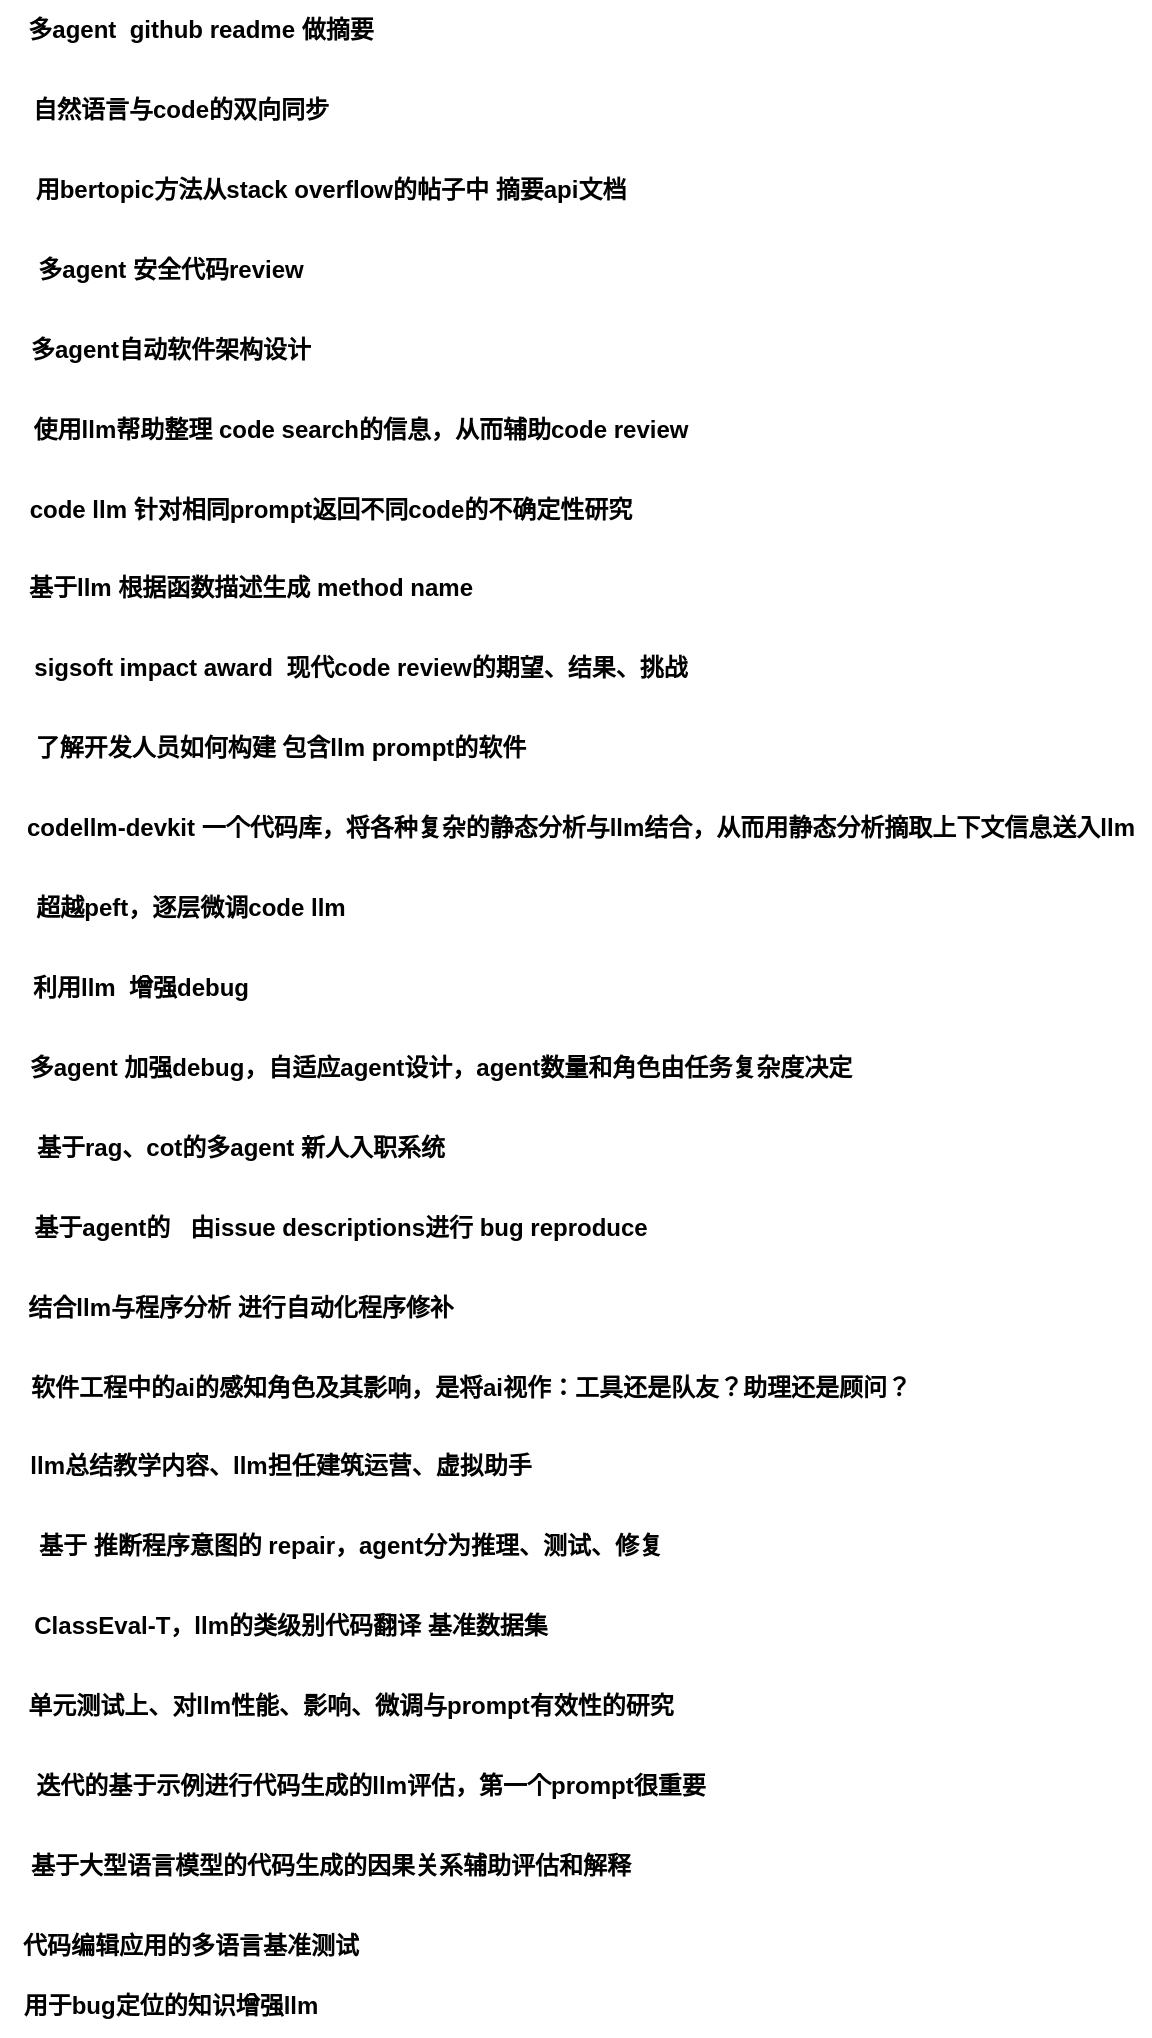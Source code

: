 <mxfile version="27.0.2" pages="4">
  <diagram name="第 1 页" id="URT6j8gl45Uz0jge5Giq">
    <mxGraphModel dx="2334" dy="518" grid="1" gridSize="10" guides="1" tooltips="1" connect="1" arrows="1" fold="1" page="1" pageScale="1" pageWidth="1654" pageHeight="2336" math="0" shadow="0">
      <root>
        <mxCell id="0" />
        <mxCell id="1" parent="0" />
        <mxCell id="Gufo-D4RydAcwqzmuS1q-1" value="&lt;b&gt;多agent&amp;nbsp; github readme 做摘要&lt;/b&gt;" style="text;html=1;align=center;verticalAlign=middle;resizable=0;points=[];autosize=1;strokeColor=none;fillColor=none;" vertex="1" parent="1">
          <mxGeometry x="-1360" y="240" width="190" height="30" as="geometry" />
        </mxCell>
        <mxCell id="BQhQ5aEvd39HQjGkQrqZ-5" value="&lt;b&gt;自然语言与code的双向同步&lt;/b&gt;" style="text;html=1;align=center;verticalAlign=middle;resizable=0;points=[];autosize=1;strokeColor=none;fillColor=none;" vertex="1" parent="1">
          <mxGeometry x="-1360" y="280" width="170" height="30" as="geometry" />
        </mxCell>
        <mxCell id="BQhQ5aEvd39HQjGkQrqZ-6" value="&lt;b&gt;用bertopic方法从stack overflow的帖子中 摘要api文档&lt;/b&gt;" style="text;html=1;align=center;verticalAlign=middle;resizable=0;points=[];autosize=1;strokeColor=none;fillColor=none;" vertex="1" parent="1">
          <mxGeometry x="-1360" y="320" width="320" height="30" as="geometry" />
        </mxCell>
        <mxCell id="BQhQ5aEvd39HQjGkQrqZ-7" value="&lt;b&gt;多agent 安全代码review&lt;/b&gt;" style="text;html=1;align=center;verticalAlign=middle;resizable=0;points=[];autosize=1;strokeColor=none;fillColor=none;" vertex="1" parent="1">
          <mxGeometry x="-1360" y="360" width="160" height="30" as="geometry" />
        </mxCell>
        <mxCell id="BQhQ5aEvd39HQjGkQrqZ-8" value="&lt;b&gt;多agent自动软件架构设计&lt;/b&gt;" style="text;html=1;align=center;verticalAlign=middle;resizable=0;points=[];autosize=1;strokeColor=none;fillColor=none;" vertex="1" parent="1">
          <mxGeometry x="-1360" y="400" width="160" height="30" as="geometry" />
        </mxCell>
        <mxCell id="BQhQ5aEvd39HQjGkQrqZ-9" value="&lt;b&gt;使用llm帮助整理 code search的信息，从而辅助code review&lt;/b&gt;" style="text;html=1;align=center;verticalAlign=middle;resizable=0;points=[];autosize=1;strokeColor=none;fillColor=none;" vertex="1" parent="1">
          <mxGeometry x="-1360" y="440" width="350" height="30" as="geometry" />
        </mxCell>
        <mxCell id="BQhQ5aEvd39HQjGkQrqZ-10" value="&lt;b&gt;code llm 针对相同prompt返回不同code的不确定性研究&lt;/b&gt;" style="text;html=1;align=center;verticalAlign=middle;resizable=0;points=[];autosize=1;strokeColor=none;fillColor=none;" vertex="1" parent="1">
          <mxGeometry x="-1360" y="480" width="320" height="30" as="geometry" />
        </mxCell>
        <mxCell id="BQhQ5aEvd39HQjGkQrqZ-11" value="&lt;b&gt;基于llm 根据函数描述生成 method name&lt;/b&gt;" style="text;html=1;align=center;verticalAlign=middle;resizable=0;points=[];autosize=1;strokeColor=none;fillColor=none;" vertex="1" parent="1">
          <mxGeometry x="-1360" y="519" width="240" height="30" as="geometry" />
        </mxCell>
        <mxCell id="BQhQ5aEvd39HQjGkQrqZ-12" value="&lt;b&gt;sigsoft impact award&amp;nbsp; 现代code review的期望、结果、挑战&lt;/b&gt;" style="text;html=1;align=center;verticalAlign=middle;resizable=0;points=[];autosize=1;strokeColor=none;fillColor=none;" vertex="1" parent="1">
          <mxGeometry x="-1360" y="559" width="350" height="30" as="geometry" />
        </mxCell>
        <mxCell id="BQhQ5aEvd39HQjGkQrqZ-13" value="&lt;b&gt;了解开发人员如何构建 包含llm prompt的软件&lt;/b&gt;" style="text;html=1;align=center;verticalAlign=middle;resizable=0;points=[];autosize=1;strokeColor=none;fillColor=none;" vertex="1" parent="1">
          <mxGeometry x="-1360" y="599" width="270" height="30" as="geometry" />
        </mxCell>
        <mxCell id="BQhQ5aEvd39HQjGkQrqZ-14" value="&lt;b&gt;codellm-devkit 一个代码库，将各种复杂的静态分析与llm结合，从而用静态分析摘取上下文信息送入llm&lt;/b&gt;" style="text;html=1;align=center;verticalAlign=middle;resizable=0;points=[];autosize=1;strokeColor=none;fillColor=none;" vertex="1" parent="1">
          <mxGeometry x="-1360" y="639" width="570" height="30" as="geometry" />
        </mxCell>
        <mxCell id="BQhQ5aEvd39HQjGkQrqZ-15" value="&lt;b&gt;超越peft，逐层微调code llm&lt;/b&gt;" style="text;html=1;align=center;verticalAlign=middle;resizable=0;points=[];autosize=1;strokeColor=none;fillColor=none;" vertex="1" parent="1">
          <mxGeometry x="-1360" y="679" width="180" height="30" as="geometry" />
        </mxCell>
        <mxCell id="BQhQ5aEvd39HQjGkQrqZ-16" value="&lt;b&gt;利用llm&amp;nbsp; 增强debug&lt;/b&gt;" style="text;html=1;align=center;verticalAlign=middle;resizable=0;points=[];autosize=1;strokeColor=none;fillColor=none;" vertex="1" parent="1">
          <mxGeometry x="-1360" y="719" width="130" height="30" as="geometry" />
        </mxCell>
        <mxCell id="BQhQ5aEvd39HQjGkQrqZ-17" value="&lt;b&gt;多agent 加强debug，自适应agent设计，agent数量和角色由任务复杂度决定&lt;/b&gt;" style="text;html=1;align=center;verticalAlign=middle;resizable=0;points=[];autosize=1;strokeColor=none;fillColor=none;" vertex="1" parent="1">
          <mxGeometry x="-1360" y="759" width="430" height="30" as="geometry" />
        </mxCell>
        <mxCell id="BQhQ5aEvd39HQjGkQrqZ-18" value="&lt;b&gt;基于rag、cot的多agent 新人入职系统&lt;/b&gt;" style="text;html=1;align=center;verticalAlign=middle;resizable=0;points=[];autosize=1;strokeColor=none;fillColor=none;" vertex="1" parent="1">
          <mxGeometry x="-1360" y="799" width="230" height="30" as="geometry" />
        </mxCell>
        <mxCell id="BQhQ5aEvd39HQjGkQrqZ-20" value="&lt;b&gt;基于agent的&amp;nbsp; &amp;nbsp;由issue descriptions进行 bug reproduce&lt;/b&gt;" style="text;html=1;align=center;verticalAlign=middle;resizable=0;points=[];autosize=1;strokeColor=none;fillColor=none;" vertex="1" parent="1">
          <mxGeometry x="-1360" y="839" width="330" height="30" as="geometry" />
        </mxCell>
        <mxCell id="BQhQ5aEvd39HQjGkQrqZ-21" value="&lt;b&gt;结合llm与程序分析 进行自动化程序修补&lt;/b&gt;" style="text;html=1;align=center;verticalAlign=middle;resizable=0;points=[];autosize=1;strokeColor=none;fillColor=none;" vertex="1" parent="1">
          <mxGeometry x="-1360" y="879" width="230" height="30" as="geometry" />
        </mxCell>
        <mxCell id="BQhQ5aEvd39HQjGkQrqZ-22" value="&lt;b&gt;软件工程中的ai的感知角色及其影响，是将ai视作：工具还是队友？助理还是顾问？&lt;/b&gt;" style="text;html=1;align=center;verticalAlign=middle;resizable=0;points=[];autosize=1;strokeColor=none;fillColor=none;" vertex="1" parent="1">
          <mxGeometry x="-1360" y="919" width="460" height="30" as="geometry" />
        </mxCell>
        <mxCell id="BQhQ5aEvd39HQjGkQrqZ-24" value="&lt;b&gt;llm总结教学内容、llm担任建筑运营、虚拟助手&lt;/b&gt;" style="text;html=1;align=center;verticalAlign=middle;resizable=0;points=[];autosize=1;strokeColor=none;fillColor=none;" vertex="1" parent="1">
          <mxGeometry x="-1360" y="958" width="270" height="30" as="geometry" />
        </mxCell>
        <mxCell id="BQhQ5aEvd39HQjGkQrqZ-25" value="&lt;b&gt;基于 推断程序意图的 repair，agent分为推理、测试、修复&lt;/b&gt;" style="text;html=1;align=center;verticalAlign=middle;resizable=0;points=[];autosize=1;strokeColor=none;fillColor=none;" vertex="1" parent="1">
          <mxGeometry x="-1360" y="998" width="340" height="30" as="geometry" />
        </mxCell>
        <mxCell id="BQhQ5aEvd39HQjGkQrqZ-26" value="&lt;b&gt;ClassEval-T，llm的类级别代码翻译 基准数据集&lt;/b&gt;" style="text;html=1;align=center;verticalAlign=middle;resizable=0;points=[];autosize=1;strokeColor=none;fillColor=none;" vertex="1" parent="1">
          <mxGeometry x="-1360" y="1038" width="280" height="30" as="geometry" />
        </mxCell>
        <mxCell id="BQhQ5aEvd39HQjGkQrqZ-28" value="&lt;b&gt;单元测试上、对llm性能、影响、微调与prompt有效性的研究&lt;/b&gt;" style="text;html=1;align=center;verticalAlign=middle;resizable=0;points=[];autosize=1;strokeColor=none;fillColor=none;" vertex="1" parent="1">
          <mxGeometry x="-1360" y="1078" width="340" height="30" as="geometry" />
        </mxCell>
        <mxCell id="BQhQ5aEvd39HQjGkQrqZ-29" value="&lt;b&gt;迭代的基于示例进行代码生成的llm评估，第一个prompt很重要&lt;/b&gt;" style="text;html=1;align=center;verticalAlign=middle;resizable=0;points=[];autosize=1;strokeColor=none;fillColor=none;" vertex="1" parent="1">
          <mxGeometry x="-1360" y="1118" width="360" height="30" as="geometry" />
        </mxCell>
        <mxCell id="BQhQ5aEvd39HQjGkQrqZ-31" value="&lt;b&gt;基于大型语言模型的代码生成的因果关系辅助评估和解释&lt;/b&gt;" style="text;html=1;align=center;verticalAlign=middle;resizable=0;points=[];autosize=1;strokeColor=none;fillColor=none;" vertex="1" parent="1">
          <mxGeometry x="-1360" y="1158" width="320" height="30" as="geometry" />
        </mxCell>
        <mxCell id="BQhQ5aEvd39HQjGkQrqZ-34" value="&lt;b&gt;代码编辑应用的多语言基准测试&lt;/b&gt;" style="text;html=1;align=center;verticalAlign=middle;resizable=0;points=[];autosize=1;strokeColor=none;fillColor=none;fontFamily=Helvetica;fontSize=12;fontColor=default;" vertex="1" parent="1">
          <mxGeometry x="-1365" y="1198" width="190" height="30" as="geometry" />
        </mxCell>
        <mxCell id="lHpjMCoDcxJbwfLNSjg6-1" value="&lt;b&gt;用于bug定位的知识增强llm&lt;/b&gt;" style="text;html=1;align=center;verticalAlign=middle;resizable=0;points=[];autosize=1;strokeColor=none;fillColor=none;fontFamily=Helvetica;fontSize=12;fontColor=default;" vertex="1" parent="1">
          <mxGeometry x="-1365" y="1228" width="170" height="30" as="geometry" />
        </mxCell>
      </root>
    </mxGraphModel>
  </diagram>
  <diagram id="XjUBuHKHPR50wp-2Bim8" name="第 2 页">
    <mxGraphModel dx="2402" dy="570" grid="1" gridSize="10" guides="1" tooltips="1" connect="1" arrows="1" fold="1" page="1" pageScale="1" pageWidth="1654" pageHeight="2336" math="0" shadow="0">
      <root>
        <mxCell id="0" />
        <mxCell id="1" parent="0" />
        <mxCell id="SJVF8KnVz2PobAMfyVqW-1" value="&lt;b&gt;多agent&amp;nbsp; github readme 做摘要&lt;/b&gt;" style="text;html=1;align=center;verticalAlign=middle;resizable=0;points=[];autosize=1;strokeColor=none;fillColor=none;" vertex="1" parent="1">
          <mxGeometry x="-1360" y="240" width="190" height="30" as="geometry" />
        </mxCell>
        <mxCell id="SJVF8KnVz2PobAMfyVqW-2" value="&lt;b&gt;自然语言与code的双向同步&lt;/b&gt;" style="text;html=1;align=center;verticalAlign=middle;resizable=0;points=[];autosize=1;strokeColor=none;fillColor=none;" vertex="1" parent="1">
          <mxGeometry x="-1360" y="280" width="170" height="30" as="geometry" />
        </mxCell>
        <mxCell id="SJVF8KnVz2PobAMfyVqW-3" value="&lt;b&gt;用bertopic方法从stack overflow的帖子中 摘要api文档&lt;/b&gt;" style="text;html=1;align=center;verticalAlign=middle;resizable=0;points=[];autosize=1;strokeColor=none;fillColor=none;" vertex="1" parent="1">
          <mxGeometry x="-1360" y="320" width="320" height="30" as="geometry" />
        </mxCell>
        <mxCell id="SJVF8KnVz2PobAMfyVqW-4" value="&lt;b&gt;多agent 安全代码review&lt;/b&gt;" style="text;html=1;align=center;verticalAlign=middle;resizable=0;points=[];autosize=1;strokeColor=none;fillColor=none;" vertex="1" parent="1">
          <mxGeometry x="-1360" y="360" width="160" height="30" as="geometry" />
        </mxCell>
        <mxCell id="SJVF8KnVz2PobAMfyVqW-5" value="&lt;b&gt;多agent自动软件架构设计&lt;/b&gt;" style="text;html=1;align=center;verticalAlign=middle;resizable=0;points=[];autosize=1;strokeColor=none;fillColor=none;" vertex="1" parent="1">
          <mxGeometry x="-1360" y="400" width="160" height="30" as="geometry" />
        </mxCell>
        <mxCell id="SJVF8KnVz2PobAMfyVqW-6" value="&lt;b&gt;使用llm帮助整理 code search的信息，从而辅助code review&lt;/b&gt;" style="text;html=1;align=center;verticalAlign=middle;resizable=0;points=[];autosize=1;strokeColor=none;fillColor=none;" vertex="1" parent="1">
          <mxGeometry x="-1360" y="440" width="350" height="30" as="geometry" />
        </mxCell>
        <mxCell id="SJVF8KnVz2PobAMfyVqW-7" value="&lt;b&gt;code llm 针对相同prompt返回不同code的不确定性研究&lt;/b&gt;" style="text;html=1;align=center;verticalAlign=middle;resizable=0;points=[];autosize=1;strokeColor=none;fillColor=none;" vertex="1" parent="1">
          <mxGeometry x="-1360" y="480" width="320" height="30" as="geometry" />
        </mxCell>
        <mxCell id="SJVF8KnVz2PobAMfyVqW-8" value="&lt;b&gt;基于llm 根据函数描述生成 method name&lt;/b&gt;" style="text;html=1;align=center;verticalAlign=middle;resizable=0;points=[];autosize=1;strokeColor=none;fillColor=none;" vertex="1" parent="1">
          <mxGeometry x="-1360" y="519" width="240" height="30" as="geometry" />
        </mxCell>
        <mxCell id="SJVF8KnVz2PobAMfyVqW-9" value="&lt;b&gt;sigsoft impact award&amp;nbsp; 现代code review的期望、结果、挑战&lt;/b&gt;" style="text;html=1;align=center;verticalAlign=middle;resizable=0;points=[];autosize=1;strokeColor=none;fillColor=none;" vertex="1" parent="1">
          <mxGeometry x="-1360" y="559" width="350" height="30" as="geometry" />
        </mxCell>
        <mxCell id="SJVF8KnVz2PobAMfyVqW-10" value="&lt;b&gt;了解开发人员如何构建 包含llm prompt的软件&lt;/b&gt;" style="text;html=1;align=center;verticalAlign=middle;resizable=0;points=[];autosize=1;strokeColor=none;fillColor=none;" vertex="1" parent="1">
          <mxGeometry x="-1360" y="599" width="270" height="30" as="geometry" />
        </mxCell>
        <mxCell id="SJVF8KnVz2PobAMfyVqW-11" value="&lt;b&gt;codellm-devkit 一个代码库，将各种复杂的静态分析与llm结合，从而用静态分析摘取上下文信息送入llm&lt;/b&gt;" style="text;html=1;align=center;verticalAlign=middle;resizable=0;points=[];autosize=1;strokeColor=none;fillColor=none;" vertex="1" parent="1">
          <mxGeometry x="-1360" y="639" width="570" height="30" as="geometry" />
        </mxCell>
        <mxCell id="SJVF8KnVz2PobAMfyVqW-12" value="&lt;b&gt;超越peft，逐层微调code llm&lt;/b&gt;" style="text;html=1;align=center;verticalAlign=middle;resizable=0;points=[];autosize=1;strokeColor=none;fillColor=none;" vertex="1" parent="1">
          <mxGeometry x="-1360" y="679" width="180" height="30" as="geometry" />
        </mxCell>
        <mxCell id="SJVF8KnVz2PobAMfyVqW-13" value="&lt;b&gt;利用llm&amp;nbsp; 增强debug&lt;/b&gt;" style="text;html=1;align=center;verticalAlign=middle;resizable=0;points=[];autosize=1;strokeColor=none;fillColor=none;" vertex="1" parent="1">
          <mxGeometry x="-1360" y="719" width="130" height="30" as="geometry" />
        </mxCell>
        <mxCell id="SJVF8KnVz2PobAMfyVqW-14" value="&lt;b&gt;多agent 加强debug，自适应agent设计，agent数量和角色由任务复杂度决定&lt;/b&gt;" style="text;html=1;align=center;verticalAlign=middle;resizable=0;points=[];autosize=1;strokeColor=none;fillColor=none;" vertex="1" parent="1">
          <mxGeometry x="-1360" y="759" width="430" height="30" as="geometry" />
        </mxCell>
        <mxCell id="SJVF8KnVz2PobAMfyVqW-15" value="&lt;b&gt;基于rag、cot的多agent 新人入职系统&lt;/b&gt;" style="text;html=1;align=center;verticalAlign=middle;resizable=0;points=[];autosize=1;strokeColor=none;fillColor=none;" vertex="1" parent="1">
          <mxGeometry x="-1360" y="799" width="230" height="30" as="geometry" />
        </mxCell>
        <mxCell id="SJVF8KnVz2PobAMfyVqW-16" value="&lt;b&gt;基于agent的&amp;nbsp; &amp;nbsp;由issue descriptions进行 bug reproduce&lt;/b&gt;" style="text;html=1;align=center;verticalAlign=middle;resizable=0;points=[];autosize=1;strokeColor=none;fillColor=none;" vertex="1" parent="1">
          <mxGeometry x="-1360" y="839" width="330" height="30" as="geometry" />
        </mxCell>
        <mxCell id="SJVF8KnVz2PobAMfyVqW-17" value="&lt;b&gt;结合llm与程序分析 进行自动化程序修补&lt;/b&gt;" style="text;html=1;align=center;verticalAlign=middle;resizable=0;points=[];autosize=1;strokeColor=none;fillColor=none;" vertex="1" parent="1">
          <mxGeometry x="-1360" y="879" width="230" height="30" as="geometry" />
        </mxCell>
        <mxCell id="SJVF8KnVz2PobAMfyVqW-18" value="&lt;b&gt;软件工程中的ai的感知角色及其影响，是将ai视作：工具还是队友？助理还是顾问？&lt;/b&gt;" style="text;html=1;align=center;verticalAlign=middle;resizable=0;points=[];autosize=1;strokeColor=none;fillColor=none;" vertex="1" parent="1">
          <mxGeometry x="-1360" y="919" width="460" height="30" as="geometry" />
        </mxCell>
        <mxCell id="SJVF8KnVz2PobAMfyVqW-19" value="&lt;b&gt;llm总结教学内容、llm担任建筑运营、虚拟助手&lt;/b&gt;" style="text;html=1;align=center;verticalAlign=middle;resizable=0;points=[];autosize=1;strokeColor=none;fillColor=none;" vertex="1" parent="1">
          <mxGeometry x="-1360" y="958" width="270" height="30" as="geometry" />
        </mxCell>
        <mxCell id="SJVF8KnVz2PobAMfyVqW-20" value="&lt;b&gt;基于 推断程序意图的 repair，agent分为推理、测试、修复&lt;/b&gt;" style="text;html=1;align=center;verticalAlign=middle;resizable=0;points=[];autosize=1;strokeColor=none;fillColor=none;" vertex="1" parent="1">
          <mxGeometry x="-1360" y="998" width="340" height="30" as="geometry" />
        </mxCell>
        <mxCell id="SJVF8KnVz2PobAMfyVqW-21" value="&lt;b&gt;ClassEval-T，llm的类级别代码翻译 基准数据集&lt;/b&gt;" style="text;html=1;align=center;verticalAlign=middle;resizable=0;points=[];autosize=1;strokeColor=none;fillColor=none;" vertex="1" parent="1">
          <mxGeometry x="-1360" y="1038" width="280" height="30" as="geometry" />
        </mxCell>
        <mxCell id="SJVF8KnVz2PobAMfyVqW-22" value="&lt;b&gt;单元测试上、对llm性能、影响、微调与prompt有效性的研究&lt;/b&gt;" style="text;html=1;align=center;verticalAlign=middle;resizable=0;points=[];autosize=1;strokeColor=none;fillColor=none;" vertex="1" parent="1">
          <mxGeometry x="-1360" y="1078" width="340" height="30" as="geometry" />
        </mxCell>
        <mxCell id="SJVF8KnVz2PobAMfyVqW-23" value="&lt;b&gt;迭代的基于示例进行代码生成的llm评估，第一个prompt很重要&lt;/b&gt;" style="text;html=1;align=center;verticalAlign=middle;resizable=0;points=[];autosize=1;strokeColor=none;fillColor=none;" vertex="1" parent="1">
          <mxGeometry x="-1360" y="1118" width="360" height="30" as="geometry" />
        </mxCell>
        <mxCell id="SJVF8KnVz2PobAMfyVqW-24" value="&lt;b&gt;基于大型语言模型的代码生成的因果关系辅助评估和解释&lt;/b&gt;" style="text;html=1;align=center;verticalAlign=middle;resizable=0;points=[];autosize=1;strokeColor=none;fillColor=none;" vertex="1" parent="1">
          <mxGeometry x="-1360" y="1158" width="320" height="30" as="geometry" />
        </mxCell>
        <mxCell id="SJVF8KnVz2PobAMfyVqW-25" value="&lt;b&gt;代码编辑应用的多语言基准测试&lt;/b&gt;" style="text;html=1;align=center;verticalAlign=middle;resizable=0;points=[];autosize=1;strokeColor=none;fillColor=none;fontFamily=Helvetica;fontSize=12;fontColor=default;" vertex="1" parent="1">
          <mxGeometry x="-1365" y="1198" width="190" height="30" as="geometry" />
        </mxCell>
        <mxCell id="SJVF8KnVz2PobAMfyVqW-26" value="&lt;b&gt;&lt;font style=&quot;font-size: 14px;&quot;&gt;summerization&lt;/font&gt;&lt;/b&gt;" style="text;html=1;align=center;verticalAlign=middle;resizable=0;points=[];autosize=1;strokeColor=none;fillColor=none;fontFamily=Helvetica;fontSize=12;fontColor=default;" vertex="1" parent="1">
          <mxGeometry x="-1260" y="1595" width="130" height="30" as="geometry" />
        </mxCell>
        <mxCell id="SJVF8KnVz2PobAMfyVqW-28" value="&lt;b&gt;用于bug定位的知识增强llm&lt;/b&gt;" style="text;html=1;align=center;verticalAlign=middle;resizable=0;points=[];autosize=1;strokeColor=none;fillColor=none;fontFamily=Helvetica;fontSize=12;fontColor=default;" vertex="1" parent="1">
          <mxGeometry x="-1365" y="1228" width="170" height="30" as="geometry" />
        </mxCell>
        <mxCell id="SJVF8KnVz2PobAMfyVqW-29" value="&lt;em style=&quot;box-sizing: border-box; transition: 0.2s ease-in-out; color: rgb(73, 78, 82); font-family: -apple-system, &amp;quot;.SFNSText-Regular&amp;quot;, &amp;quot;San Francisco&amp;quot;, Roboto, &amp;quot;Segoe UI&amp;quot;, &amp;quot;Helvetica Neue&amp;quot;, &amp;quot;Lucida Grande&amp;quot;, Arial, sans-serif; font-variant-ligatures: normal; font-variant-caps: normal; letter-spacing: normal; orphans: 3; text-align: start; text-indent: 0px; text-transform: none; widows: 3; word-spacing: 0px; -webkit-text-stroke-width: 0px; white-space: normal; background-color: rgb(255, 255, 255); text-decoration-thickness: initial; text-decoration-style: initial; text-decoration-color: initial;&quot;&gt;&lt;b style=&quot;&quot;&gt;&lt;font style=&quot;font-size: 15px;&quot;&gt;Source code understanding&amp;nbsp;&lt;/font&gt;&lt;/b&gt;&lt;/em&gt;" style="text;whiteSpace=wrap;html=1;fontFamily=Helvetica;fontSize=12;fontColor=default;autosize=1;resizable=0;" vertex="1" parent="1">
          <mxGeometry x="-1460" y="1595" width="220" height="30" as="geometry" />
        </mxCell>
        <mxCell id="SJVF8KnVz2PobAMfyVqW-31" value="&lt;b&gt;&lt;font style=&quot;font-size: 14px;&quot;&gt;generation&lt;/font&gt;&lt;/b&gt;" style="text;html=1;align=center;verticalAlign=middle;resizable=0;points=[];autosize=1;strokeColor=none;fillColor=none;fontFamily=Helvetica;fontSize=12;fontColor=default;" vertex="1" parent="1">
          <mxGeometry x="-1130" y="1595" width="100" height="30" as="geometry" />
        </mxCell>
        <mxCell id="SJVF8KnVz2PobAMfyVqW-32" value="&lt;b&gt;&lt;font style=&quot;font-size: 18px;&quot;&gt;multi-agent&lt;/font&gt;&lt;/b&gt;" style="text;html=1;align=center;verticalAlign=middle;resizable=0;points=[];autosize=1;strokeColor=none;fillColor=none;fontFamily=Helvetica;fontSize=12;fontColor=default;" vertex="1" parent="1">
          <mxGeometry x="-1360" y="1555" width="130" height="40" as="geometry" />
        </mxCell>
        <mxCell id="SJVF8KnVz2PobAMfyVqW-33" value="&lt;b&gt;&lt;font style=&quot;font-size: 10px;&quot;&gt;debug&lt;/font&gt;&lt;/b&gt;" style="text;html=1;align=center;verticalAlign=middle;resizable=0;points=[];autosize=1;strokeColor=none;fillColor=none;fontFamily=Helvetica;fontSize=12;fontColor=default;" vertex="1" parent="1">
          <mxGeometry x="-1220" y="1630" width="60" height="30" as="geometry" />
        </mxCell>
        <mxCell id="SJVF8KnVz2PobAMfyVqW-34" value="&lt;b&gt;&lt;font&gt;code review&amp;nbsp;&lt;/font&gt;&lt;/b&gt;" style="text;html=1;align=center;verticalAlign=middle;resizable=0;points=[];autosize=1;strokeColor=none;fillColor=none;fontFamily=Helvetica;fontSize=12;fontColor=default;" vertex="1" parent="1">
          <mxGeometry x="-1375" y="1630" width="100" height="30" as="geometry" />
        </mxCell>
        <mxCell id="SJVF8KnVz2PobAMfyVqW-35" value="&lt;b&gt;repair&lt;/b&gt;" style="text;html=1;align=center;verticalAlign=middle;resizable=0;points=[];autosize=1;strokeColor=none;fillColor=none;fontFamily=Helvetica;fontSize=12;fontColor=default;" vertex="1" parent="1">
          <mxGeometry x="-1275" y="1630" width="60" height="30" as="geometry" />
        </mxCell>
        <mxCell id="SJVF8KnVz2PobAMfyVqW-36" value="&lt;b&gt;bug&lt;/b&gt;" style="text;html=1;align=center;verticalAlign=middle;resizable=0;points=[];autosize=1;strokeColor=none;fillColor=none;fontFamily=Helvetica;fontSize=12;fontColor=default;" vertex="1" parent="1">
          <mxGeometry x="-1160" y="1630" width="50" height="30" as="geometry" />
        </mxCell>
        <mxCell id="SJVF8KnVz2PobAMfyVqW-37" value="&lt;b&gt;fine-tuning&amp;nbsp;&lt;/b&gt;" style="text;html=1;align=center;verticalAlign=middle;resizable=0;points=[];autosize=1;strokeColor=none;fillColor=none;fontFamily=Helvetica;fontSize=12;fontColor=default;" vertex="1" parent="1">
          <mxGeometry x="-1235" y="1560" width="90" height="30" as="geometry" />
        </mxCell>
        <mxCell id="SJVF8KnVz2PobAMfyVqW-38" value="&lt;b&gt;rag&lt;/b&gt;" style="text;html=1;align=center;verticalAlign=middle;resizable=0;points=[];autosize=1;strokeColor=none;fillColor=none;fontFamily=Helvetica;fontSize=12;fontColor=default;" vertex="1" parent="1">
          <mxGeometry x="-1145" y="1560" width="40" height="30" as="geometry" />
        </mxCell>
        <mxCell id="SJVF8KnVz2PobAMfyVqW-39" value="&lt;b&gt;search&lt;/b&gt;" style="text;html=1;align=center;verticalAlign=middle;resizable=0;points=[];autosize=1;strokeColor=none;fillColor=none;fontFamily=Helvetica;fontSize=12;fontColor=default;" vertex="1" parent="1">
          <mxGeometry x="-1110" y="1630" width="60" height="30" as="geometry" />
        </mxCell>
        <mxCell id="kMIKGCxBr8k3N00Cd6EC-1" value="&lt;b&gt;test&lt;/b&gt;" style="text;html=1;align=center;verticalAlign=middle;resizable=0;points=[];autosize=1;strokeColor=none;fillColor=none;fontFamily=Helvetica;fontSize=12;fontColor=default;" vertex="1" parent="1">
          <mxGeometry x="-1305" y="1658" width="50" height="30" as="geometry" />
        </mxCell>
      </root>
    </mxGraphModel>
  </diagram>
  <diagram id="hPFR6UCWmxSLEEA7x5DY" name="第 3 页">
    <mxGraphModel dx="2378" dy="547" grid="1" gridSize="10" guides="1" tooltips="1" connect="1" arrows="1" fold="1" page="1" pageScale="1" pageWidth="1654" pageHeight="2336" math="0" shadow="0">
      <root>
        <mxCell id="0" />
        <mxCell id="1" parent="0" />
        <mxCell id="7yw2NuGUajVDlQclCpUX-1" value="&lt;b&gt;&lt;font style=&quot;font-size: 14px;&quot;&gt;summerization&lt;/font&gt;&lt;/b&gt;" style="text;html=1;align=center;verticalAlign=middle;resizable=0;points=[];autosize=1;strokeColor=none;fillColor=none;fontFamily=Helvetica;fontSize=12;fontColor=default;" vertex="1" parent="1">
          <mxGeometry x="-1260" y="1595" width="130" height="30" as="geometry" />
        </mxCell>
        <mxCell id="7yw2NuGUajVDlQclCpUX-2" value="&lt;em style=&quot;box-sizing: border-box; transition: 0.2s ease-in-out; color: rgb(73, 78, 82); font-family: -apple-system, &amp;quot;.SFNSText-Regular&amp;quot;, &amp;quot;San Francisco&amp;quot;, Roboto, &amp;quot;Segoe UI&amp;quot;, &amp;quot;Helvetica Neue&amp;quot;, &amp;quot;Lucida Grande&amp;quot;, Arial, sans-serif; font-variant-ligatures: normal; font-variant-caps: normal; letter-spacing: normal; orphans: 3; text-align: start; text-indent: 0px; text-transform: none; widows: 3; word-spacing: 0px; -webkit-text-stroke-width: 0px; white-space: normal; background-color: rgb(255, 255, 255); text-decoration-thickness: initial; text-decoration-style: initial; text-decoration-color: initial;&quot;&gt;&lt;b style=&quot;&quot;&gt;&lt;font style=&quot;font-size: 15px;&quot;&gt;Source code understanding&amp;nbsp;&lt;/font&gt;&lt;/b&gt;&lt;/em&gt;" style="text;whiteSpace=wrap;html=1;fontFamily=Helvetica;fontSize=12;fontColor=default;autosize=1;resizable=0;" vertex="1" parent="1">
          <mxGeometry x="-1460" y="1595" width="220" height="30" as="geometry" />
        </mxCell>
        <mxCell id="7yw2NuGUajVDlQclCpUX-3" value="&lt;b&gt;&lt;font style=&quot;font-size: 14px;&quot;&gt;generation&lt;/font&gt;&lt;/b&gt;" style="text;html=1;align=center;verticalAlign=middle;resizable=0;points=[];autosize=1;strokeColor=none;fillColor=none;fontFamily=Helvetica;fontSize=12;fontColor=default;" vertex="1" parent="1">
          <mxGeometry x="-1130" y="1595" width="100" height="30" as="geometry" />
        </mxCell>
        <mxCell id="7yw2NuGUajVDlQclCpUX-4" value="&lt;b&gt;&lt;font style=&quot;font-size: 18px;&quot;&gt;multi-agent&lt;/font&gt;&lt;/b&gt;" style="text;html=1;align=center;verticalAlign=middle;resizable=0;points=[];autosize=1;strokeColor=none;fillColor=none;fontFamily=Helvetica;fontSize=12;fontColor=default;" vertex="1" parent="1">
          <mxGeometry x="-1360" y="1555" width="130" height="40" as="geometry" />
        </mxCell>
        <mxCell id="7yw2NuGUajVDlQclCpUX-5" value="&lt;b&gt;&lt;font style=&quot;font-size: 10px;&quot;&gt;debug&lt;/font&gt;&lt;/b&gt;" style="text;html=1;align=center;verticalAlign=middle;resizable=0;points=[];autosize=1;strokeColor=none;fillColor=none;fontFamily=Helvetica;fontSize=12;fontColor=default;" vertex="1" parent="1">
          <mxGeometry x="-1220" y="1630" width="60" height="30" as="geometry" />
        </mxCell>
        <mxCell id="7yw2NuGUajVDlQclCpUX-6" value="&lt;b&gt;&lt;font&gt;code review&amp;nbsp;&lt;/font&gt;&lt;/b&gt;" style="text;html=1;align=center;verticalAlign=middle;resizable=0;points=[];autosize=1;strokeColor=none;fillColor=none;fontFamily=Helvetica;fontSize=12;fontColor=default;" vertex="1" parent="1">
          <mxGeometry x="-1375" y="1630" width="100" height="30" as="geometry" />
        </mxCell>
        <mxCell id="7yw2NuGUajVDlQclCpUX-7" value="&lt;b&gt;repair&lt;/b&gt;" style="text;html=1;align=center;verticalAlign=middle;resizable=0;points=[];autosize=1;strokeColor=none;fillColor=none;fontFamily=Helvetica;fontSize=12;fontColor=default;" vertex="1" parent="1">
          <mxGeometry x="-1235" y="1658" width="60" height="30" as="geometry" />
        </mxCell>
        <mxCell id="7yw2NuGUajVDlQclCpUX-8" value="&lt;b&gt;bug&lt;/b&gt;" style="text;html=1;align=center;verticalAlign=middle;resizable=0;points=[];autosize=1;strokeColor=none;fillColor=none;fontFamily=Helvetica;fontSize=12;fontColor=default;" vertex="1" parent="1">
          <mxGeometry x="-1160" y="1630" width="50" height="30" as="geometry" />
        </mxCell>
        <mxCell id="7yw2NuGUajVDlQclCpUX-9" value="&lt;b&gt;fine-tuning&amp;nbsp;&lt;/b&gt;" style="text;html=1;align=center;verticalAlign=middle;resizable=0;points=[];autosize=1;strokeColor=none;fillColor=none;fontFamily=Helvetica;fontSize=12;fontColor=default;" vertex="1" parent="1">
          <mxGeometry x="-1235" y="1560" width="90" height="30" as="geometry" />
        </mxCell>
        <mxCell id="7yw2NuGUajVDlQclCpUX-10" value="&lt;b&gt;rag&lt;/b&gt;" style="text;html=1;align=center;verticalAlign=middle;resizable=0;points=[];autosize=1;strokeColor=none;fillColor=none;fontFamily=Helvetica;fontSize=12;fontColor=default;" vertex="1" parent="1">
          <mxGeometry x="-1145" y="1560" width="40" height="30" as="geometry" />
        </mxCell>
        <mxCell id="7yw2NuGUajVDlQclCpUX-11" value="&lt;b&gt;search&lt;/b&gt;" style="text;html=1;align=center;verticalAlign=middle;resizable=0;points=[];autosize=1;strokeColor=none;fillColor=none;fontFamily=Helvetica;fontSize=12;fontColor=default;" vertex="1" parent="1">
          <mxGeometry x="-1110" y="1630" width="60" height="30" as="geometry" />
        </mxCell>
        <mxCell id="7yw2NuGUajVDlQclCpUX-12" value="&lt;b&gt;test&lt;/b&gt;" style="text;html=1;align=center;verticalAlign=middle;resizable=0;points=[];autosize=1;strokeColor=none;fillColor=none;fontFamily=Helvetica;fontSize=12;fontColor=default;" vertex="1" parent="1">
          <mxGeometry x="-1280" y="1630" width="50" height="30" as="geometry" />
        </mxCell>
        <mxCell id="7yw2NuGUajVDlQclCpUX-13" value="&lt;b&gt;localization&lt;/b&gt;" style="text;html=1;align=center;verticalAlign=middle;resizable=0;points=[];autosize=1;strokeColor=none;fillColor=none;" vertex="1" parent="1">
          <mxGeometry x="-1325" y="1660" width="90" height="30" as="geometry" />
        </mxCell>
      </root>
    </mxGraphModel>
  </diagram>
  <diagram id="TxE7xiiBtayb0gKmfcYw" name="第 4 页">
    <mxGraphModel dx="1092" dy="224" grid="1" gridSize="10" guides="1" tooltips="1" connect="1" arrows="1" fold="1" page="1" pageScale="1" pageWidth="1654" pageHeight="2336" math="0" shadow="0">
      <root>
        <mxCell id="0" />
        <mxCell id="1" parent="0" />
      </root>
    </mxGraphModel>
  </diagram>
</mxfile>
